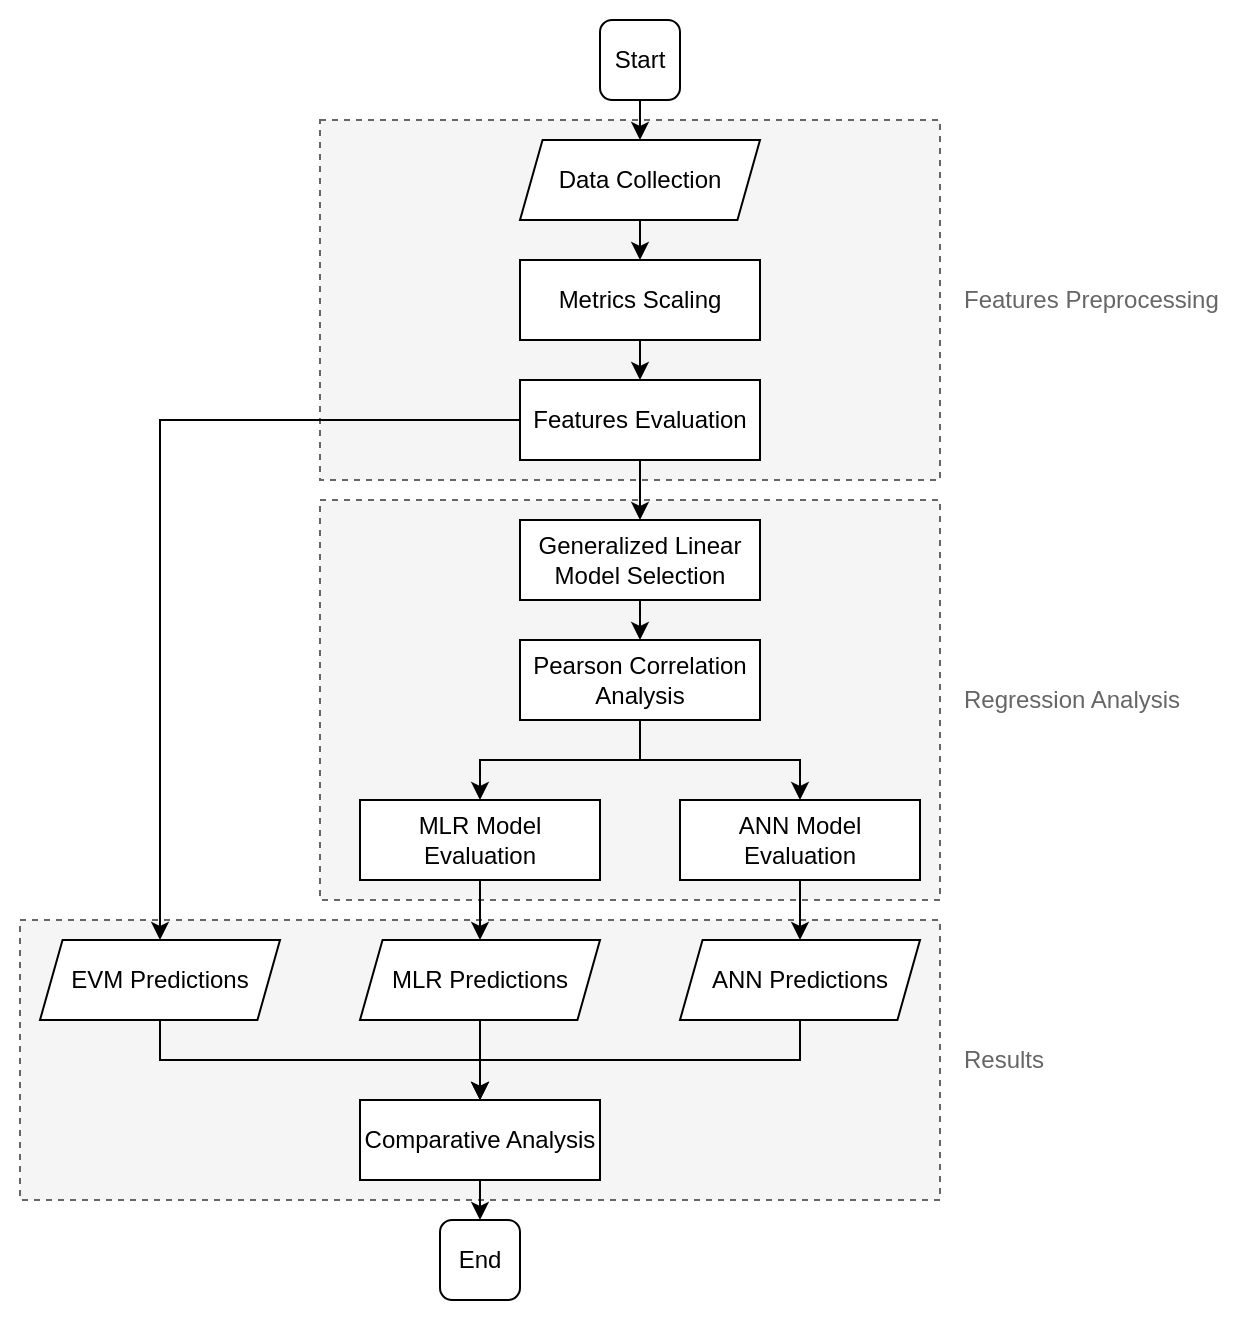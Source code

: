 <mxfile version="20.2.2" type="github">
  <diagram id="Ea6Lsq4JAO7TBPF9YiFG" name="Page-1">
    <mxGraphModel dx="1822" dy="754" grid="1" gridSize="10" guides="1" tooltips="1" connect="1" arrows="1" fold="1" page="0" pageScale="1" pageWidth="827" pageHeight="1169" math="0" shadow="0">
      <root>
        <mxCell id="0" />
        <mxCell id="1" parent="0" />
        <mxCell id="tG4XBH5tmSFhMA75-p97-38" value="" style="rounded=0;whiteSpace=wrap;html=1;dashed=1;sketch=0;fontColor=#666666;strokeWidth=1;fillColor=default;strokeColor=none;" vertex="1" parent="1">
          <mxGeometry x="-100" y="110" width="620" height="660" as="geometry" />
        </mxCell>
        <mxCell id="tG4XBH5tmSFhMA75-p97-37" value="" style="rounded=0;whiteSpace=wrap;html=1;dashed=1;strokeWidth=1;fillColor=#f5f5f5;fontColor=#333333;strokeColor=#666666;" vertex="1" parent="1">
          <mxGeometry x="-90" y="570" width="460" height="140" as="geometry" />
        </mxCell>
        <mxCell id="tG4XBH5tmSFhMA75-p97-34" value="" style="rounded=0;whiteSpace=wrap;html=1;dashed=1;strokeWidth=1;fillColor=#f5f5f5;fontColor=#333333;strokeColor=#666666;" vertex="1" parent="1">
          <mxGeometry x="60" y="170" width="310" height="180" as="geometry" />
        </mxCell>
        <mxCell id="tG4XBH5tmSFhMA75-p97-32" value="" style="rounded=0;whiteSpace=wrap;html=1;dashed=1;strokeWidth=1;fillColor=#f5f5f5;fontColor=#333333;strokeColor=#666666;" vertex="1" parent="1">
          <mxGeometry x="60" y="360" width="310" height="200" as="geometry" />
        </mxCell>
        <mxCell id="tG4XBH5tmSFhMA75-p97-14" style="edgeStyle=orthogonalEdgeStyle;rounded=0;orthogonalLoop=1;jettySize=auto;html=1;exitX=0.5;exitY=1;exitDx=0;exitDy=0;entryX=0.5;entryY=0;entryDx=0;entryDy=0;" edge="1" parent="1" source="tG4XBH5tmSFhMA75-p97-1" target="tG4XBH5tmSFhMA75-p97-2">
          <mxGeometry relative="1" as="geometry" />
        </mxCell>
        <mxCell id="tG4XBH5tmSFhMA75-p97-1" value="Start" style="rounded=1;whiteSpace=wrap;html=1;" vertex="1" parent="1">
          <mxGeometry x="200" y="120" width="40" height="40" as="geometry" />
        </mxCell>
        <mxCell id="tG4XBH5tmSFhMA75-p97-15" style="edgeStyle=orthogonalEdgeStyle;rounded=0;orthogonalLoop=1;jettySize=auto;html=1;exitX=0.5;exitY=1;exitDx=0;exitDy=0;entryX=0.5;entryY=0;entryDx=0;entryDy=0;" edge="1" parent="1" source="tG4XBH5tmSFhMA75-p97-2" target="tG4XBH5tmSFhMA75-p97-3">
          <mxGeometry relative="1" as="geometry" />
        </mxCell>
        <mxCell id="tG4XBH5tmSFhMA75-p97-2" value="Data&amp;nbsp;Collection" style="shape=parallelogram;html=1;strokeWidth=1;perimeter=parallelogramPerimeter;whiteSpace=wrap;rounded=0;arcSize=12;size=0.094;sketch=0;" vertex="1" parent="1">
          <mxGeometry x="160" y="180" width="120" height="40" as="geometry" />
        </mxCell>
        <mxCell id="tG4XBH5tmSFhMA75-p97-16" style="edgeStyle=orthogonalEdgeStyle;rounded=0;orthogonalLoop=1;jettySize=auto;html=1;exitX=0.5;exitY=1;exitDx=0;exitDy=0;entryX=0.5;entryY=0;entryDx=0;entryDy=0;" edge="1" parent="1" source="tG4XBH5tmSFhMA75-p97-3" target="tG4XBH5tmSFhMA75-p97-4">
          <mxGeometry relative="1" as="geometry" />
        </mxCell>
        <mxCell id="tG4XBH5tmSFhMA75-p97-3" value="Metrics Scaling" style="rounded=1;whiteSpace=wrap;html=1;absoluteArcSize=1;arcSize=0;strokeWidth=1;" vertex="1" parent="1">
          <mxGeometry x="160" y="240" width="120" height="40" as="geometry" />
        </mxCell>
        <mxCell id="tG4XBH5tmSFhMA75-p97-17" style="edgeStyle=orthogonalEdgeStyle;rounded=0;orthogonalLoop=1;jettySize=auto;html=1;exitX=0.5;exitY=1;exitDx=0;exitDy=0;entryX=0.5;entryY=0;entryDx=0;entryDy=0;" edge="1" parent="1" source="tG4XBH5tmSFhMA75-p97-4" target="tG4XBH5tmSFhMA75-p97-5">
          <mxGeometry relative="1" as="geometry" />
        </mxCell>
        <mxCell id="tG4XBH5tmSFhMA75-p97-23" style="edgeStyle=orthogonalEdgeStyle;rounded=0;orthogonalLoop=1;jettySize=auto;html=1;exitX=0;exitY=0.5;exitDx=0;exitDy=0;entryX=0.5;entryY=0;entryDx=0;entryDy=0;" edge="1" parent="1" source="tG4XBH5tmSFhMA75-p97-4" target="tG4XBH5tmSFhMA75-p97-12">
          <mxGeometry relative="1" as="geometry" />
        </mxCell>
        <mxCell id="tG4XBH5tmSFhMA75-p97-4" value="Features Evaluation" style="rounded=1;whiteSpace=wrap;html=1;absoluteArcSize=1;arcSize=0;strokeWidth=1;" vertex="1" parent="1">
          <mxGeometry x="160" y="300" width="120" height="40" as="geometry" />
        </mxCell>
        <mxCell id="tG4XBH5tmSFhMA75-p97-18" style="edgeStyle=orthogonalEdgeStyle;rounded=0;orthogonalLoop=1;jettySize=auto;html=1;exitX=0.5;exitY=1;exitDx=0;exitDy=0;entryX=0.5;entryY=0;entryDx=0;entryDy=0;" edge="1" parent="1" source="tG4XBH5tmSFhMA75-p97-5" target="tG4XBH5tmSFhMA75-p97-7">
          <mxGeometry relative="1" as="geometry" />
        </mxCell>
        <mxCell id="tG4XBH5tmSFhMA75-p97-5" value="Generalized Linear Model Selection" style="rounded=1;whiteSpace=wrap;html=1;absoluteArcSize=1;arcSize=0;strokeWidth=1;" vertex="1" parent="1">
          <mxGeometry x="160" y="370" width="120" height="40" as="geometry" />
        </mxCell>
        <mxCell id="tG4XBH5tmSFhMA75-p97-19" style="edgeStyle=orthogonalEdgeStyle;rounded=0;orthogonalLoop=1;jettySize=auto;html=1;exitX=0.5;exitY=1;exitDx=0;exitDy=0;entryX=0.5;entryY=0;entryDx=0;entryDy=0;" edge="1" parent="1" source="tG4XBH5tmSFhMA75-p97-7" target="tG4XBH5tmSFhMA75-p97-8">
          <mxGeometry relative="1" as="geometry">
            <Array as="points">
              <mxPoint x="220" y="490" />
              <mxPoint x="140" y="490" />
            </Array>
          </mxGeometry>
        </mxCell>
        <mxCell id="tG4XBH5tmSFhMA75-p97-20" style="edgeStyle=orthogonalEdgeStyle;rounded=0;orthogonalLoop=1;jettySize=auto;html=1;exitX=0.5;exitY=1;exitDx=0;exitDy=0;entryX=0.5;entryY=0;entryDx=0;entryDy=0;" edge="1" parent="1" source="tG4XBH5tmSFhMA75-p97-7" target="tG4XBH5tmSFhMA75-p97-9">
          <mxGeometry relative="1" as="geometry">
            <Array as="points">
              <mxPoint x="220" y="490" />
              <mxPoint x="300" y="490" />
            </Array>
          </mxGeometry>
        </mxCell>
        <mxCell id="tG4XBH5tmSFhMA75-p97-7" value="Pearson Correlation Analysis" style="rounded=1;whiteSpace=wrap;html=1;absoluteArcSize=1;arcSize=0;strokeWidth=1;" vertex="1" parent="1">
          <mxGeometry x="160" y="430" width="120" height="40" as="geometry" />
        </mxCell>
        <mxCell id="tG4XBH5tmSFhMA75-p97-21" style="edgeStyle=orthogonalEdgeStyle;rounded=0;orthogonalLoop=1;jettySize=auto;html=1;exitX=0.5;exitY=1;exitDx=0;exitDy=0;entryX=0.5;entryY=0;entryDx=0;entryDy=0;" edge="1" parent="1" source="tG4XBH5tmSFhMA75-p97-8" target="tG4XBH5tmSFhMA75-p97-10">
          <mxGeometry relative="1" as="geometry" />
        </mxCell>
        <mxCell id="tG4XBH5tmSFhMA75-p97-8" value="MLR Model Evaluation" style="rounded=1;whiteSpace=wrap;html=1;absoluteArcSize=1;arcSize=0;strokeWidth=1;" vertex="1" parent="1">
          <mxGeometry x="80" y="510" width="120" height="40" as="geometry" />
        </mxCell>
        <mxCell id="tG4XBH5tmSFhMA75-p97-22" style="edgeStyle=orthogonalEdgeStyle;rounded=0;orthogonalLoop=1;jettySize=auto;html=1;exitX=0.5;exitY=1;exitDx=0;exitDy=0;entryX=0.5;entryY=0;entryDx=0;entryDy=0;" edge="1" parent="1" source="tG4XBH5tmSFhMA75-p97-9" target="tG4XBH5tmSFhMA75-p97-11">
          <mxGeometry relative="1" as="geometry" />
        </mxCell>
        <mxCell id="tG4XBH5tmSFhMA75-p97-9" value="ANN Model Evaluation" style="rounded=1;whiteSpace=wrap;html=1;absoluteArcSize=1;arcSize=0;strokeWidth=1;" vertex="1" parent="1">
          <mxGeometry x="240" y="510" width="120" height="40" as="geometry" />
        </mxCell>
        <mxCell id="tG4XBH5tmSFhMA75-p97-25" style="edgeStyle=orthogonalEdgeStyle;rounded=0;orthogonalLoop=1;jettySize=auto;html=1;exitX=0.5;exitY=1;exitDx=0;exitDy=0;entryX=0.5;entryY=0;entryDx=0;entryDy=0;" edge="1" parent="1" source="tG4XBH5tmSFhMA75-p97-10" target="tG4XBH5tmSFhMA75-p97-13">
          <mxGeometry relative="1" as="geometry" />
        </mxCell>
        <mxCell id="tG4XBH5tmSFhMA75-p97-10" value="MLR Predictions" style="shape=parallelogram;html=1;strokeWidth=1;perimeter=parallelogramPerimeter;rounded=0;arcSize=12;size=0.094;whiteSpace=wrap;" vertex="1" parent="1">
          <mxGeometry x="80" y="580" width="120" height="40" as="geometry" />
        </mxCell>
        <mxCell id="tG4XBH5tmSFhMA75-p97-26" style="edgeStyle=orthogonalEdgeStyle;rounded=0;orthogonalLoop=1;jettySize=auto;html=1;exitX=0.5;exitY=1;exitDx=0;exitDy=0;entryX=0.5;entryY=0;entryDx=0;entryDy=0;" edge="1" parent="1" source="tG4XBH5tmSFhMA75-p97-11" target="tG4XBH5tmSFhMA75-p97-13">
          <mxGeometry relative="1" as="geometry" />
        </mxCell>
        <mxCell id="tG4XBH5tmSFhMA75-p97-11" value="ANN Predictions" style="shape=parallelogram;html=1;strokeWidth=1;perimeter=parallelogramPerimeter;rounded=0;arcSize=12;size=0.094;whiteSpace=wrap;" vertex="1" parent="1">
          <mxGeometry x="240" y="580" width="120" height="40" as="geometry" />
        </mxCell>
        <mxCell id="tG4XBH5tmSFhMA75-p97-24" style="edgeStyle=orthogonalEdgeStyle;rounded=0;orthogonalLoop=1;jettySize=auto;html=1;exitX=0.5;exitY=1;exitDx=0;exitDy=0;entryX=0.5;entryY=0;entryDx=0;entryDy=0;" edge="1" parent="1" source="tG4XBH5tmSFhMA75-p97-12" target="tG4XBH5tmSFhMA75-p97-13">
          <mxGeometry relative="1" as="geometry" />
        </mxCell>
        <mxCell id="tG4XBH5tmSFhMA75-p97-12" value="EVM Predictions" style="shape=parallelogram;html=1;strokeWidth=1;perimeter=parallelogramPerimeter;rounded=0;arcSize=12;size=0.094;whiteSpace=wrap;" vertex="1" parent="1">
          <mxGeometry x="-80" y="580" width="120" height="40" as="geometry" />
        </mxCell>
        <mxCell id="tG4XBH5tmSFhMA75-p97-29" style="edgeStyle=orthogonalEdgeStyle;rounded=0;orthogonalLoop=1;jettySize=auto;html=1;exitX=0.5;exitY=1;exitDx=0;exitDy=0;entryX=0.5;entryY=0;entryDx=0;entryDy=0;" edge="1" parent="1" source="tG4XBH5tmSFhMA75-p97-13">
          <mxGeometry relative="1" as="geometry">
            <mxPoint x="140" y="720" as="targetPoint" />
          </mxGeometry>
        </mxCell>
        <mxCell id="tG4XBH5tmSFhMA75-p97-13" value="Comparative Analysis" style="rounded=1;whiteSpace=wrap;html=1;absoluteArcSize=1;arcSize=0;strokeWidth=1;" vertex="1" parent="1">
          <mxGeometry x="80" y="660" width="120" height="40" as="geometry" />
        </mxCell>
        <mxCell id="tG4XBH5tmSFhMA75-p97-28" value="End" style="rounded=1;whiteSpace=wrap;html=1;" vertex="1" parent="1">
          <mxGeometry x="120" y="720" width="40" height="40" as="geometry" />
        </mxCell>
        <mxCell id="tG4XBH5tmSFhMA75-p97-33" value="Regression Analysis" style="rounded=0;whiteSpace=wrap;html=1;dashed=1;strokeWidth=1;fillColor=none;fontColor=#666666;align=left;strokeColor=none;" vertex="1" parent="1">
          <mxGeometry x="380" y="440" width="120" height="40" as="geometry" />
        </mxCell>
        <mxCell id="tG4XBH5tmSFhMA75-p97-35" value="Features Preprocessing" style="rounded=0;whiteSpace=wrap;html=1;dashed=1;strokeWidth=1;fillColor=none;fontColor=#666666;align=left;strokeColor=none;" vertex="1" parent="1">
          <mxGeometry x="380" y="240" width="140" height="40" as="geometry" />
        </mxCell>
        <mxCell id="tG4XBH5tmSFhMA75-p97-36" value="Results" style="rounded=0;whiteSpace=wrap;html=1;dashed=1;strokeWidth=1;fillColor=none;fontColor=#666666;align=left;strokeColor=none;" vertex="1" parent="1">
          <mxGeometry x="380" y="620" width="120" height="40" as="geometry" />
        </mxCell>
      </root>
    </mxGraphModel>
  </diagram>
</mxfile>
